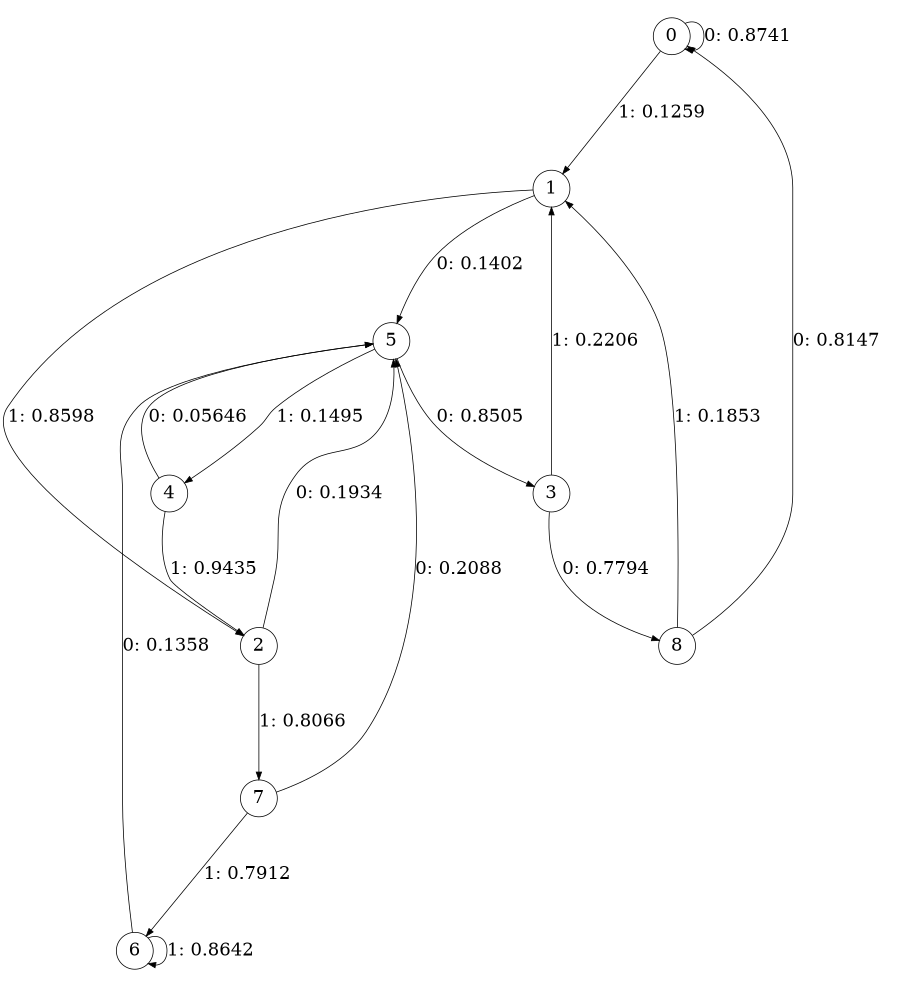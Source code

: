 digraph "ch2randomL4" {
size = "6,8.5";
ratio = "fill";
node [shape = circle];
node [fontsize = 24];
edge [fontsize = 24];
0 -> 0 [label = "0: 0.8741   "];
0 -> 1 [label = "1: 0.1259   "];
1 -> 5 [label = "0: 0.1402   "];
1 -> 2 [label = "1: 0.8598   "];
2 -> 5 [label = "0: 0.1934   "];
2 -> 7 [label = "1: 0.8066   "];
3 -> 8 [label = "0: 0.7794   "];
3 -> 1 [label = "1: 0.2206   "];
4 -> 5 [label = "0: 0.05646  "];
4 -> 2 [label = "1: 0.9435   "];
5 -> 3 [label = "0: 0.8505   "];
5 -> 4 [label = "1: 0.1495   "];
6 -> 5 [label = "0: 0.1358   "];
6 -> 6 [label = "1: 0.8642   "];
7 -> 5 [label = "0: 0.2088   "];
7 -> 6 [label = "1: 0.7912   "];
8 -> 0 [label = "0: 0.8147   "];
8 -> 1 [label = "1: 0.1853   "];
}